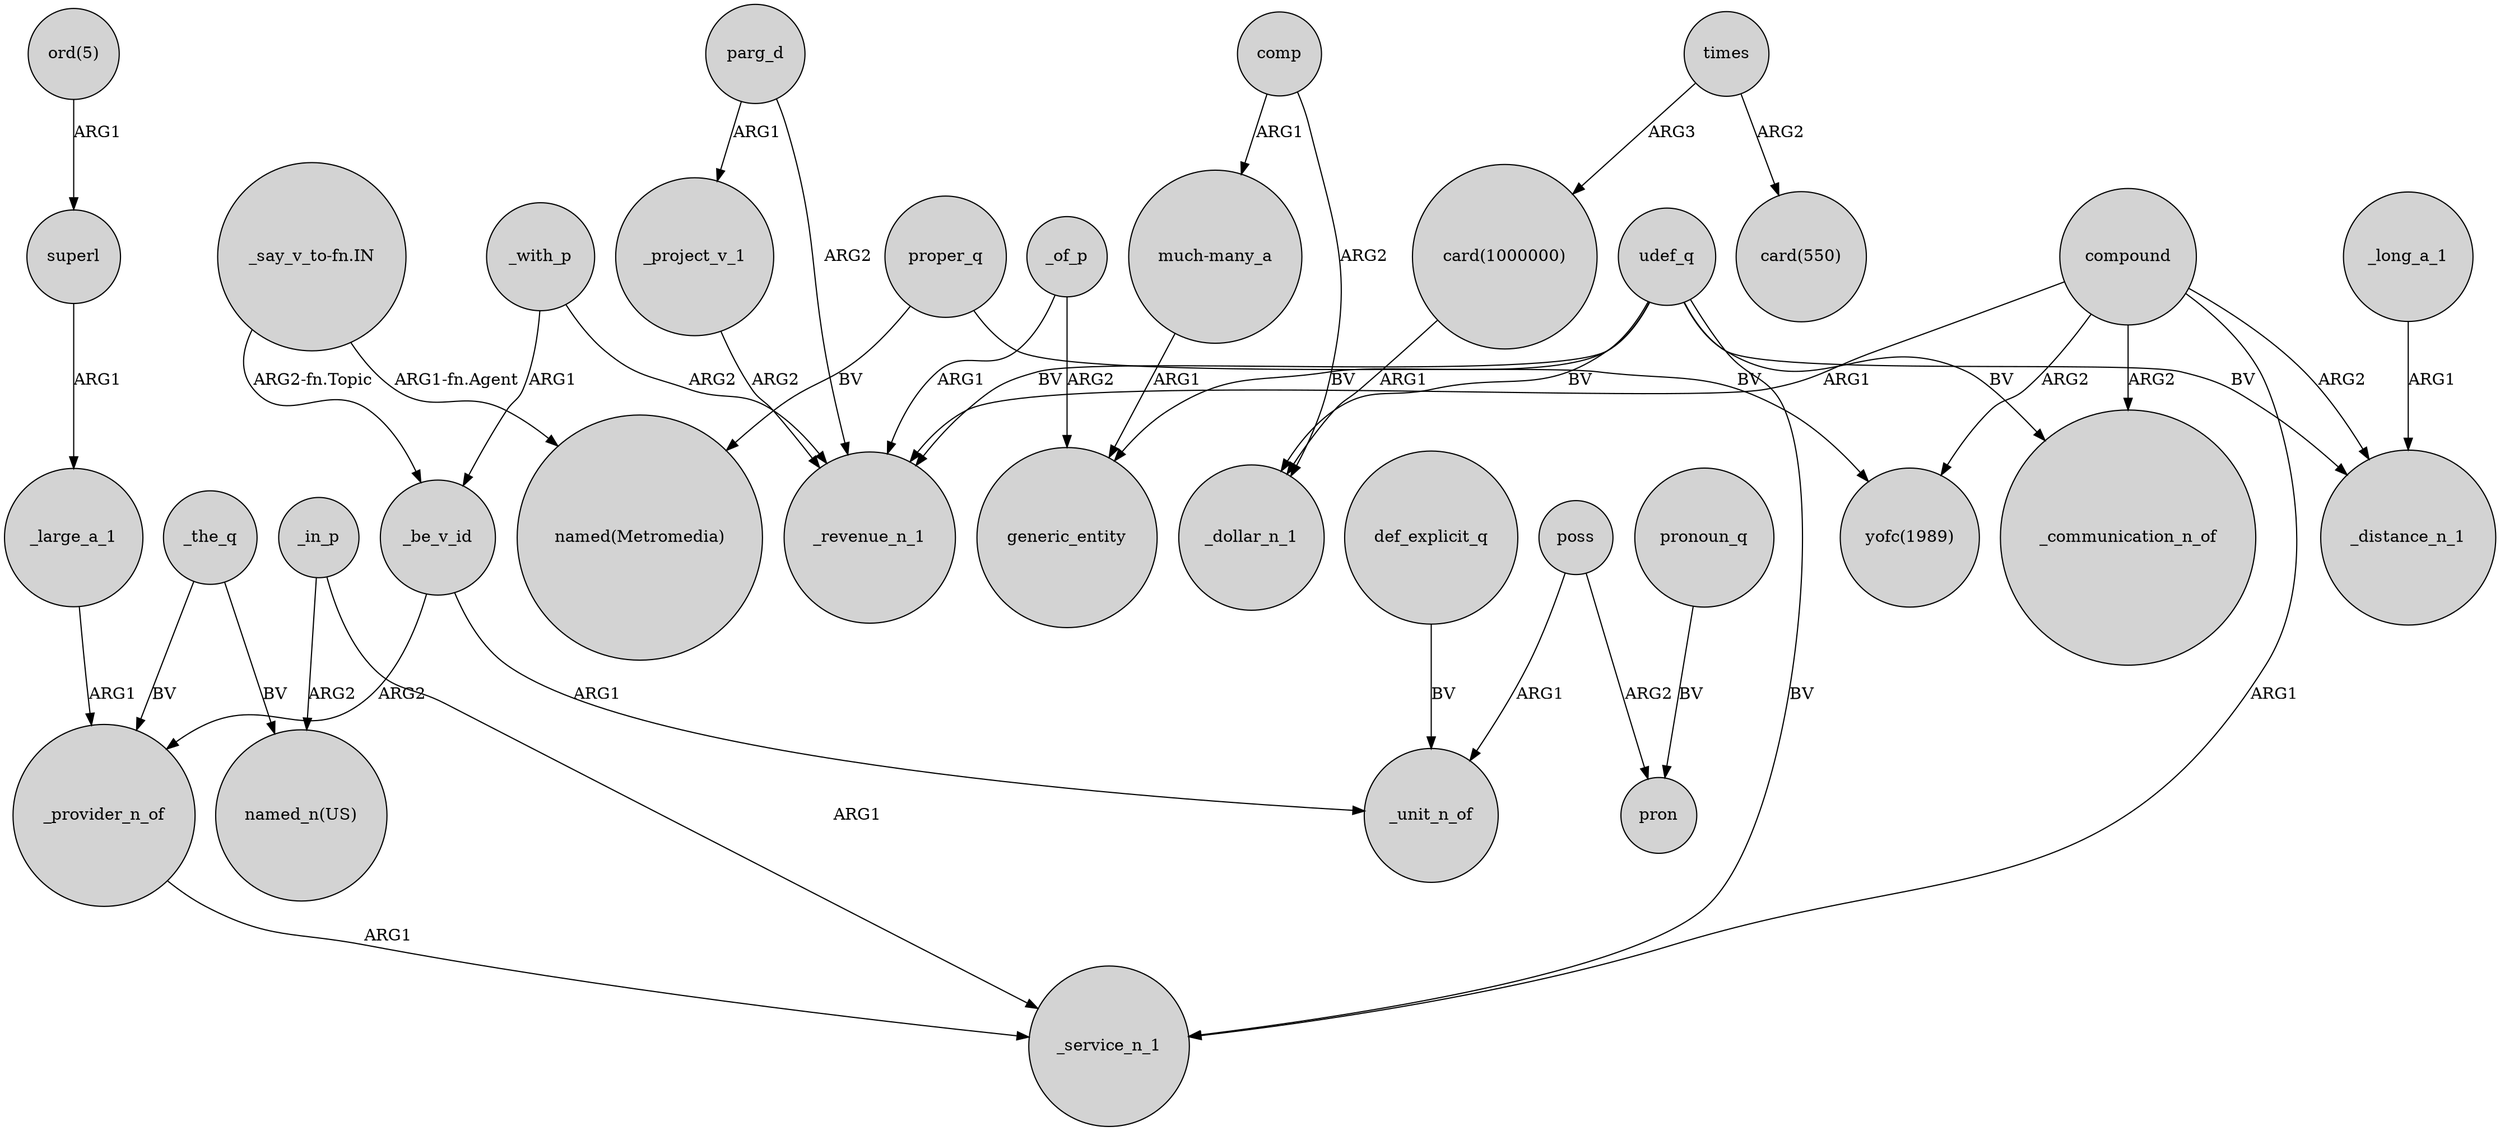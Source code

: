 digraph {
	node [shape=circle style=filled]
	superl -> _large_a_1 [label=ARG1]
	_provider_n_of -> _service_n_1 [label=ARG1]
	_of_p -> generic_entity [label=ARG2]
	"card(1000000)" -> _dollar_n_1 [label=ARG1]
	udef_q -> generic_entity [label=BV]
	poss -> pron [label=ARG2]
	parg_d -> _revenue_n_1 [label=ARG2]
	def_explicit_q -> _unit_n_of [label=BV]
	_large_a_1 -> _provider_n_of [label=ARG1]
	"much-many_a" -> generic_entity [label=ARG1]
	parg_d -> _project_v_1 [label=ARG1]
	"_say_v_to-fn.IN" -> "named(Metromedia)" [label="ARG1-fn.Agent"]
	_be_v_id -> _unit_n_of [label=ARG1]
	proper_q -> "named(Metromedia)" [label=BV]
	_in_p -> "named_n(US)" [label=ARG2]
	times -> "card(550)" [label=ARG2]
	_the_q -> "named_n(US)" [label=BV]
	proper_q -> "yofc(1989)" [label=BV]
	"_say_v_to-fn.IN" -> _be_v_id [label="ARG2-fn.Topic"]
	_in_p -> _service_n_1 [label=ARG1]
	_with_p -> _revenue_n_1 [label=ARG2]
	pronoun_q -> pron [label=BV]
	udef_q -> _revenue_n_1 [label=BV]
	_project_v_1 -> _revenue_n_1 [label=ARG2]
	udef_q -> _service_n_1 [label=BV]
	_with_p -> _be_v_id [label=ARG1]
	poss -> _unit_n_of [label=ARG1]
	comp -> "much-many_a" [label=ARG1]
	times -> "card(1000000)" [label=ARG3]
	_be_v_id -> _provider_n_of [label=ARG2]
	udef_q -> _communication_n_of [label=BV]
	_of_p -> _revenue_n_1 [label=ARG1]
	"ord(5)" -> superl [label=ARG1]
	_the_q -> _provider_n_of [label=BV]
	udef_q -> _distance_n_1 [label=BV]
	comp -> _dollar_n_1 [label=ARG2]
	compound -> _distance_n_1 [label=ARG2]
	compound -> _communication_n_of [label=ARG2]
	compound -> "yofc(1989)" [label=ARG2]
	_long_a_1 -> _distance_n_1 [label=ARG1]
	compound -> _revenue_n_1 [label=ARG1]
	compound -> _service_n_1 [label=ARG1]
	udef_q -> _dollar_n_1 [label=BV]
}
